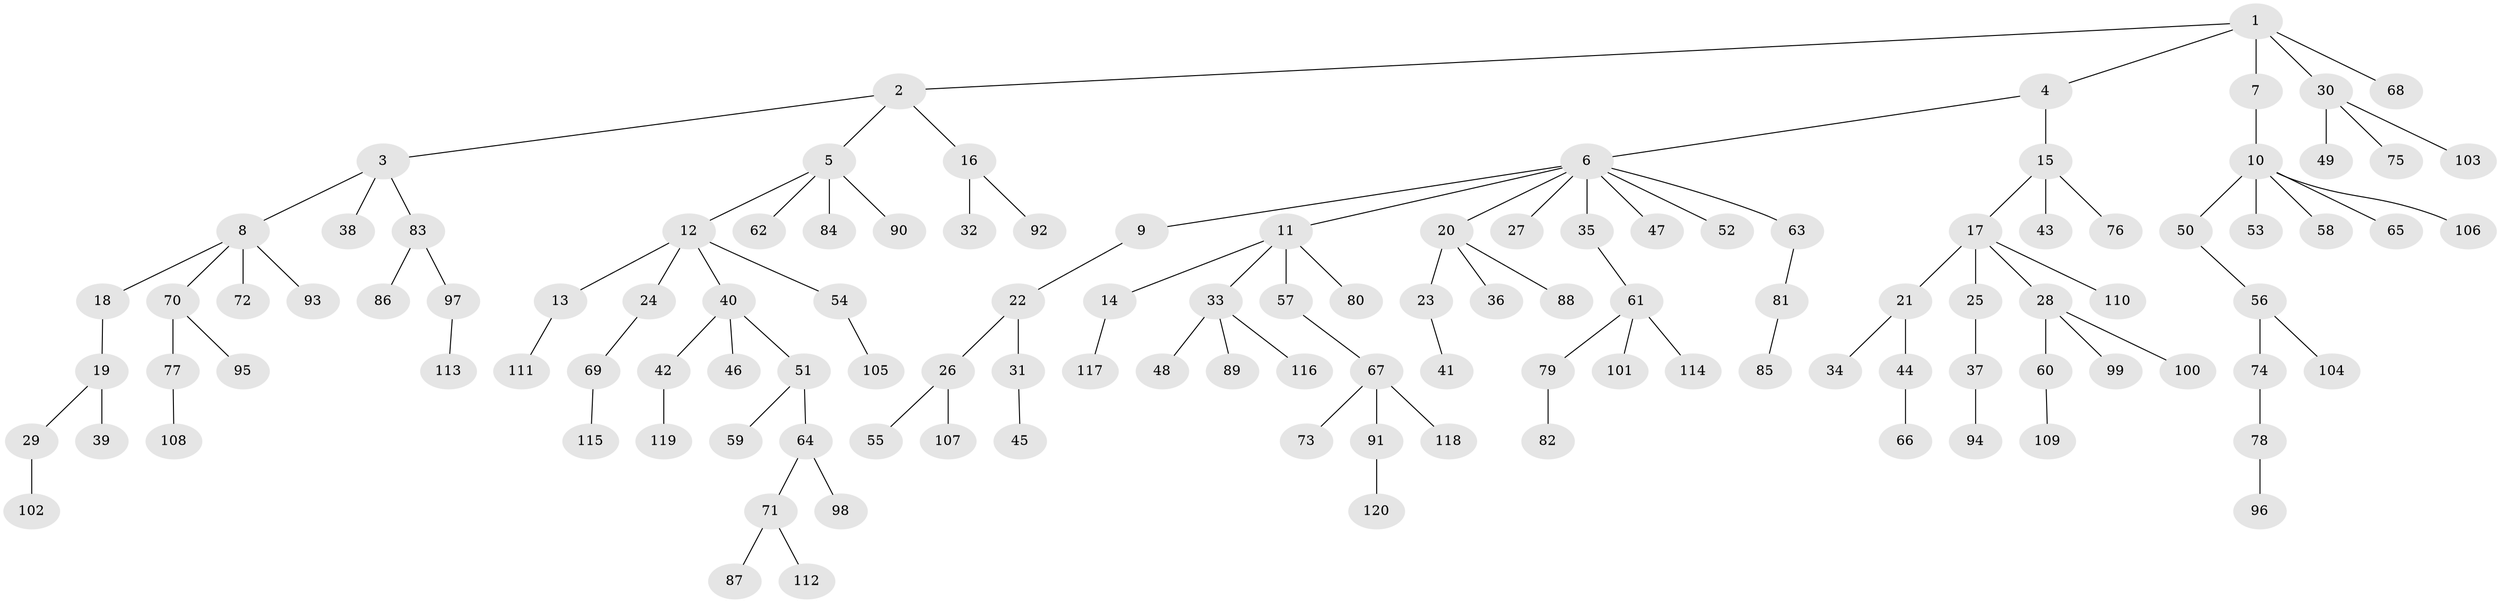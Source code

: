// Generated by graph-tools (version 1.1) at 2025/26/03/09/25 03:26:30]
// undirected, 120 vertices, 119 edges
graph export_dot {
graph [start="1"]
  node [color=gray90,style=filled];
  1;
  2;
  3;
  4;
  5;
  6;
  7;
  8;
  9;
  10;
  11;
  12;
  13;
  14;
  15;
  16;
  17;
  18;
  19;
  20;
  21;
  22;
  23;
  24;
  25;
  26;
  27;
  28;
  29;
  30;
  31;
  32;
  33;
  34;
  35;
  36;
  37;
  38;
  39;
  40;
  41;
  42;
  43;
  44;
  45;
  46;
  47;
  48;
  49;
  50;
  51;
  52;
  53;
  54;
  55;
  56;
  57;
  58;
  59;
  60;
  61;
  62;
  63;
  64;
  65;
  66;
  67;
  68;
  69;
  70;
  71;
  72;
  73;
  74;
  75;
  76;
  77;
  78;
  79;
  80;
  81;
  82;
  83;
  84;
  85;
  86;
  87;
  88;
  89;
  90;
  91;
  92;
  93;
  94;
  95;
  96;
  97;
  98;
  99;
  100;
  101;
  102;
  103;
  104;
  105;
  106;
  107;
  108;
  109;
  110;
  111;
  112;
  113;
  114;
  115;
  116;
  117;
  118;
  119;
  120;
  1 -- 2;
  1 -- 4;
  1 -- 7;
  1 -- 30;
  1 -- 68;
  2 -- 3;
  2 -- 5;
  2 -- 16;
  3 -- 8;
  3 -- 38;
  3 -- 83;
  4 -- 6;
  4 -- 15;
  5 -- 12;
  5 -- 62;
  5 -- 84;
  5 -- 90;
  6 -- 9;
  6 -- 11;
  6 -- 20;
  6 -- 27;
  6 -- 35;
  6 -- 47;
  6 -- 52;
  6 -- 63;
  7 -- 10;
  8 -- 18;
  8 -- 70;
  8 -- 72;
  8 -- 93;
  9 -- 22;
  10 -- 50;
  10 -- 53;
  10 -- 58;
  10 -- 65;
  10 -- 106;
  11 -- 14;
  11 -- 33;
  11 -- 57;
  11 -- 80;
  12 -- 13;
  12 -- 24;
  12 -- 40;
  12 -- 54;
  13 -- 111;
  14 -- 117;
  15 -- 17;
  15 -- 43;
  15 -- 76;
  16 -- 32;
  16 -- 92;
  17 -- 21;
  17 -- 25;
  17 -- 28;
  17 -- 110;
  18 -- 19;
  19 -- 29;
  19 -- 39;
  20 -- 23;
  20 -- 36;
  20 -- 88;
  21 -- 34;
  21 -- 44;
  22 -- 26;
  22 -- 31;
  23 -- 41;
  24 -- 69;
  25 -- 37;
  26 -- 55;
  26 -- 107;
  28 -- 60;
  28 -- 99;
  28 -- 100;
  29 -- 102;
  30 -- 49;
  30 -- 75;
  30 -- 103;
  31 -- 45;
  33 -- 48;
  33 -- 89;
  33 -- 116;
  35 -- 61;
  37 -- 94;
  40 -- 42;
  40 -- 46;
  40 -- 51;
  42 -- 119;
  44 -- 66;
  50 -- 56;
  51 -- 59;
  51 -- 64;
  54 -- 105;
  56 -- 74;
  56 -- 104;
  57 -- 67;
  60 -- 109;
  61 -- 79;
  61 -- 101;
  61 -- 114;
  63 -- 81;
  64 -- 71;
  64 -- 98;
  67 -- 73;
  67 -- 91;
  67 -- 118;
  69 -- 115;
  70 -- 77;
  70 -- 95;
  71 -- 87;
  71 -- 112;
  74 -- 78;
  77 -- 108;
  78 -- 96;
  79 -- 82;
  81 -- 85;
  83 -- 86;
  83 -- 97;
  91 -- 120;
  97 -- 113;
}
